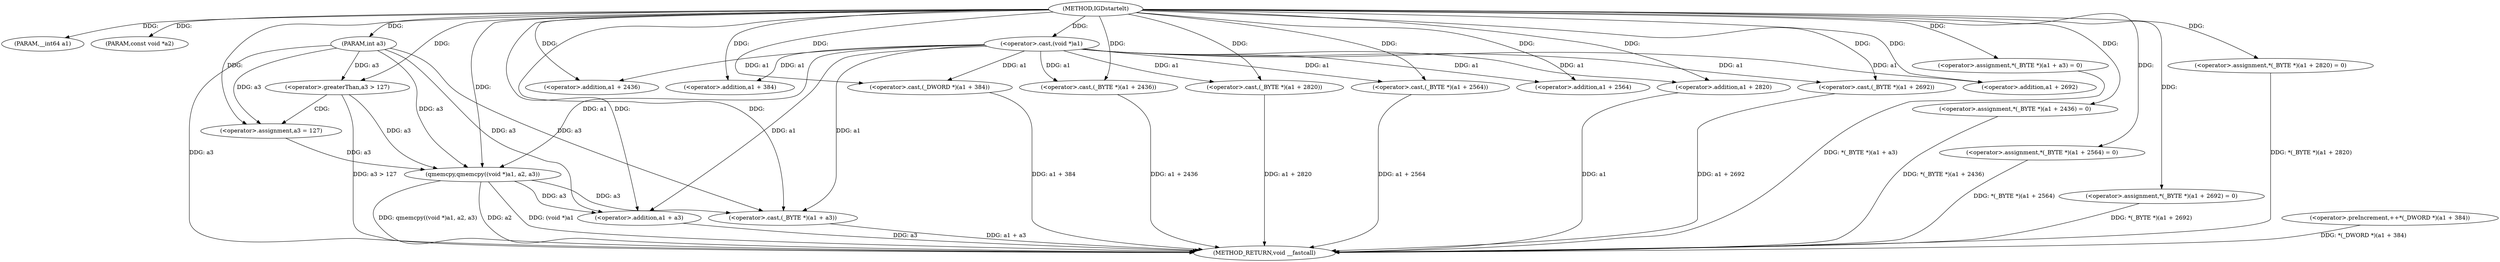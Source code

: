 digraph IGDstartelt {  
"1000101" [label = "(METHOD,IGDstartelt)" ]
"1000167" [label = "(METHOD_RETURN,void __fastcall)" ]
"1000102" [label = "(PARAM,__int64 a1)" ]
"1000103" [label = "(PARAM,const void *a2)" ]
"1000104" [label = "(PARAM,int a3)" ]
"1000107" [label = "(<operator>.greaterThan,a3 > 127)" ]
"1000110" [label = "(<operator>.assignment,a3 = 127)" ]
"1000113" [label = "(qmemcpy,qmemcpy((void *)a1, a2, a3))" ]
"1000114" [label = "(<operator>.cast,(void *)a1)" ]
"1000119" [label = "(<operator>.assignment,*(_BYTE *)(a1 + a3) = 0)" ]
"1000121" [label = "(<operator>.cast,(_BYTE *)(a1 + a3))" ]
"1000123" [label = "(<operator>.addition,a1 + a3)" ]
"1000127" [label = "(<operator>.preIncrement,++*(_DWORD *)(a1 + 384))" ]
"1000129" [label = "(<operator>.cast,(_DWORD *)(a1 + 384))" ]
"1000131" [label = "(<operator>.addition,a1 + 384)" ]
"1000135" [label = "(<operator>.assignment,*(_BYTE *)(a1 + 2436) = 0)" ]
"1000137" [label = "(<operator>.cast,(_BYTE *)(a1 + 2436))" ]
"1000139" [label = "(<operator>.addition,a1 + 2436)" ]
"1000143" [label = "(<operator>.assignment,*(_BYTE *)(a1 + 2564) = 0)" ]
"1000145" [label = "(<operator>.cast,(_BYTE *)(a1 + 2564))" ]
"1000147" [label = "(<operator>.addition,a1 + 2564)" ]
"1000151" [label = "(<operator>.assignment,*(_BYTE *)(a1 + 2692) = 0)" ]
"1000153" [label = "(<operator>.cast,(_BYTE *)(a1 + 2692))" ]
"1000155" [label = "(<operator>.addition,a1 + 2692)" ]
"1000159" [label = "(<operator>.assignment,*(_BYTE *)(a1 + 2820) = 0)" ]
"1000161" [label = "(<operator>.cast,(_BYTE *)(a1 + 2820))" ]
"1000163" [label = "(<operator>.addition,a1 + 2820)" ]
  "1000163" -> "1000167"  [ label = "DDG: a1"] 
  "1000129" -> "1000167"  [ label = "DDG: a1 + 384"] 
  "1000113" -> "1000167"  [ label = "DDG: (void *)a1"] 
  "1000159" -> "1000167"  [ label = "DDG: *(_BYTE *)(a1 + 2820)"] 
  "1000121" -> "1000167"  [ label = "DDG: a1 + a3"] 
  "1000143" -> "1000167"  [ label = "DDG: *(_BYTE *)(a1 + 2564)"] 
  "1000135" -> "1000167"  [ label = "DDG: *(_BYTE *)(a1 + 2436)"] 
  "1000107" -> "1000167"  [ label = "DDG: a3 > 127"] 
  "1000113" -> "1000167"  [ label = "DDG: qmemcpy((void *)a1, a2, a3)"] 
  "1000127" -> "1000167"  [ label = "DDG: *(_DWORD *)(a1 + 384)"] 
  "1000113" -> "1000167"  [ label = "DDG: a2"] 
  "1000119" -> "1000167"  [ label = "DDG: *(_BYTE *)(a1 + a3)"] 
  "1000137" -> "1000167"  [ label = "DDG: a1 + 2436"] 
  "1000161" -> "1000167"  [ label = "DDG: a1 + 2820"] 
  "1000151" -> "1000167"  [ label = "DDG: *(_BYTE *)(a1 + 2692)"] 
  "1000145" -> "1000167"  [ label = "DDG: a1 + 2564"] 
  "1000153" -> "1000167"  [ label = "DDG: a1 + 2692"] 
  "1000104" -> "1000167"  [ label = "DDG: a3"] 
  "1000123" -> "1000167"  [ label = "DDG: a3"] 
  "1000101" -> "1000102"  [ label = "DDG: "] 
  "1000101" -> "1000103"  [ label = "DDG: "] 
  "1000101" -> "1000104"  [ label = "DDG: "] 
  "1000104" -> "1000107"  [ label = "DDG: a3"] 
  "1000101" -> "1000107"  [ label = "DDG: "] 
  "1000101" -> "1000110"  [ label = "DDG: "] 
  "1000104" -> "1000110"  [ label = "DDG: a3"] 
  "1000114" -> "1000113"  [ label = "DDG: a1"] 
  "1000101" -> "1000114"  [ label = "DDG: "] 
  "1000101" -> "1000113"  [ label = "DDG: "] 
  "1000110" -> "1000113"  [ label = "DDG: a3"] 
  "1000107" -> "1000113"  [ label = "DDG: a3"] 
  "1000104" -> "1000113"  [ label = "DDG: a3"] 
  "1000101" -> "1000119"  [ label = "DDG: "] 
  "1000114" -> "1000121"  [ label = "DDG: a1"] 
  "1000101" -> "1000121"  [ label = "DDG: "] 
  "1000113" -> "1000121"  [ label = "DDG: a3"] 
  "1000104" -> "1000121"  [ label = "DDG: a3"] 
  "1000114" -> "1000123"  [ label = "DDG: a1"] 
  "1000101" -> "1000123"  [ label = "DDG: "] 
  "1000113" -> "1000123"  [ label = "DDG: a3"] 
  "1000104" -> "1000123"  [ label = "DDG: a3"] 
  "1000101" -> "1000129"  [ label = "DDG: "] 
  "1000114" -> "1000129"  [ label = "DDG: a1"] 
  "1000101" -> "1000131"  [ label = "DDG: "] 
  "1000114" -> "1000131"  [ label = "DDG: a1"] 
  "1000101" -> "1000135"  [ label = "DDG: "] 
  "1000101" -> "1000137"  [ label = "DDG: "] 
  "1000114" -> "1000137"  [ label = "DDG: a1"] 
  "1000101" -> "1000139"  [ label = "DDG: "] 
  "1000114" -> "1000139"  [ label = "DDG: a1"] 
  "1000101" -> "1000143"  [ label = "DDG: "] 
  "1000101" -> "1000145"  [ label = "DDG: "] 
  "1000114" -> "1000145"  [ label = "DDG: a1"] 
  "1000101" -> "1000147"  [ label = "DDG: "] 
  "1000114" -> "1000147"  [ label = "DDG: a1"] 
  "1000101" -> "1000151"  [ label = "DDG: "] 
  "1000101" -> "1000153"  [ label = "DDG: "] 
  "1000114" -> "1000153"  [ label = "DDG: a1"] 
  "1000101" -> "1000155"  [ label = "DDG: "] 
  "1000114" -> "1000155"  [ label = "DDG: a1"] 
  "1000101" -> "1000159"  [ label = "DDG: "] 
  "1000101" -> "1000161"  [ label = "DDG: "] 
  "1000114" -> "1000161"  [ label = "DDG: a1"] 
  "1000101" -> "1000163"  [ label = "DDG: "] 
  "1000114" -> "1000163"  [ label = "DDG: a1"] 
  "1000107" -> "1000110"  [ label = "CDG: "] 
}
